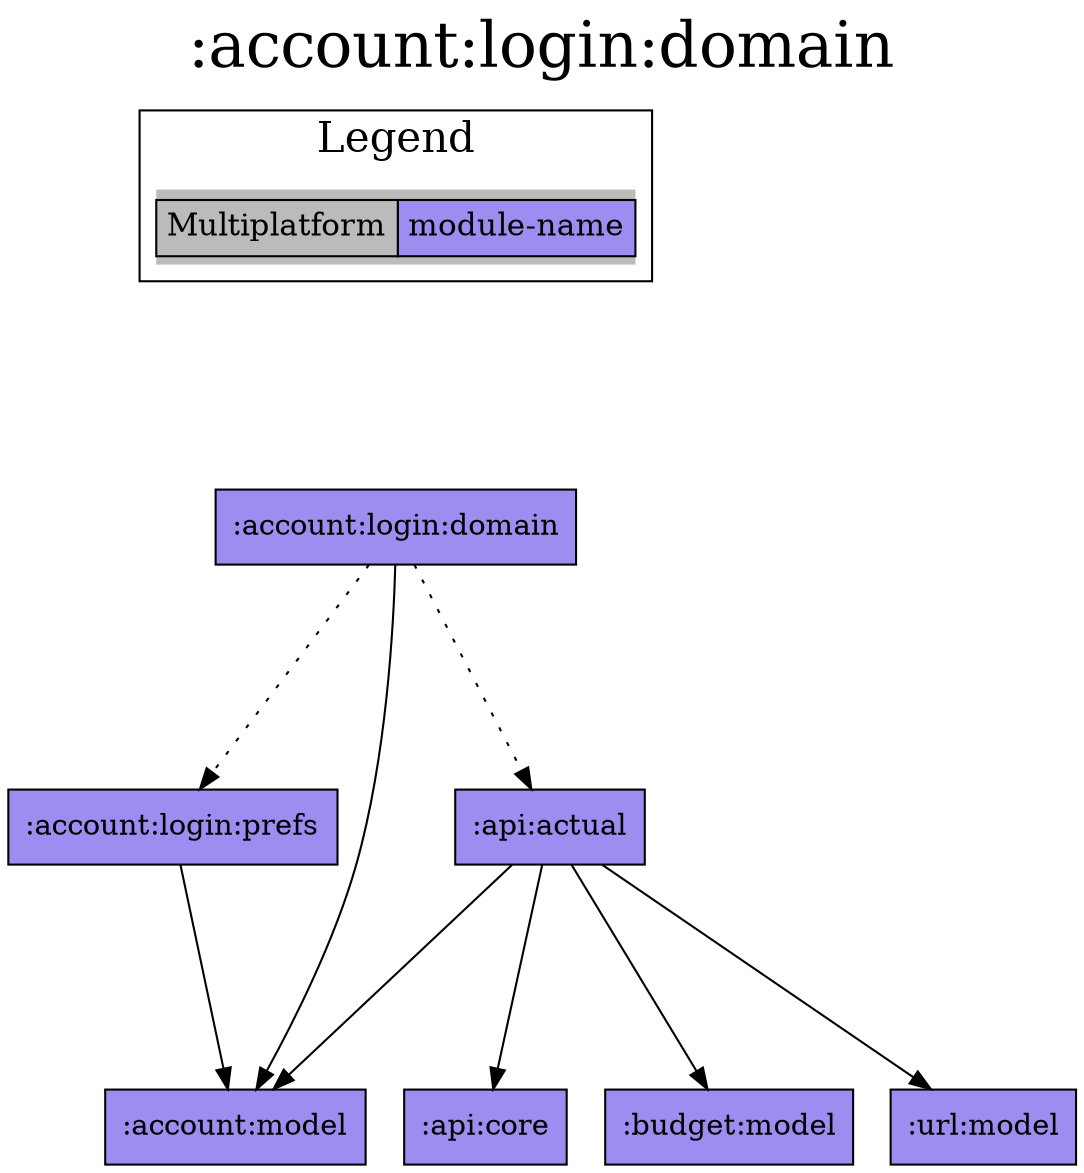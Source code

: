 digraph {
edge ["dir"="forward"]
graph ["dpi"="100","label"=":account:login:domain","labelloc"="t","fontsize"="30","ranksep"="1.5","rankdir"="TB"]
node ["style"="filled"]
":account:login:domain" ["fillcolor"="#9D8DF1","shape"="box"]
":account:login:prefs" ["fillcolor"="#9D8DF1","shape"="box"]
":account:model" ["fillcolor"="#9D8DF1","shape"="box"]
":api:actual" ["fillcolor"="#9D8DF1","shape"="box"]
":api:core" ["fillcolor"="#9D8DF1","shape"="box"]
":budget:model" ["fillcolor"="#9D8DF1","shape"="box"]
":url:model" ["fillcolor"="#9D8DF1","shape"="box"]
{
edge ["dir"="none"]
graph ["rank"="same"]
}
":account:login:domain" -> ":account:login:prefs" ["style"="dotted"]
":account:login:domain" -> ":account:model"
":account:login:domain" -> ":api:actual" ["style"="dotted"]
":account:login:prefs" -> ":account:model"
":api:actual" -> ":account:model"
":api:actual" -> ":api:core"
":api:actual" -> ":budget:model"
":api:actual" -> ":url:model"
subgraph "cluster_legend" {
edge ["dir"="none"]
graph ["label"="Legend","fontsize"="20"]
"Legend" ["style"="filled","fillcolor"="#bbbbbb","shape"="none","margin"="0","fontsize"="15","label"=<
<TABLE BORDER="0" CELLBORDER="1" CELLSPACING="0" CELLPADDING="4">
<TR><TD>Multiplatform</TD><TD BGCOLOR="#9D8DF1">module-name</TD></TR>
</TABLE>
>]
} -> ":account:login:domain" ["style"="invis"]
}
